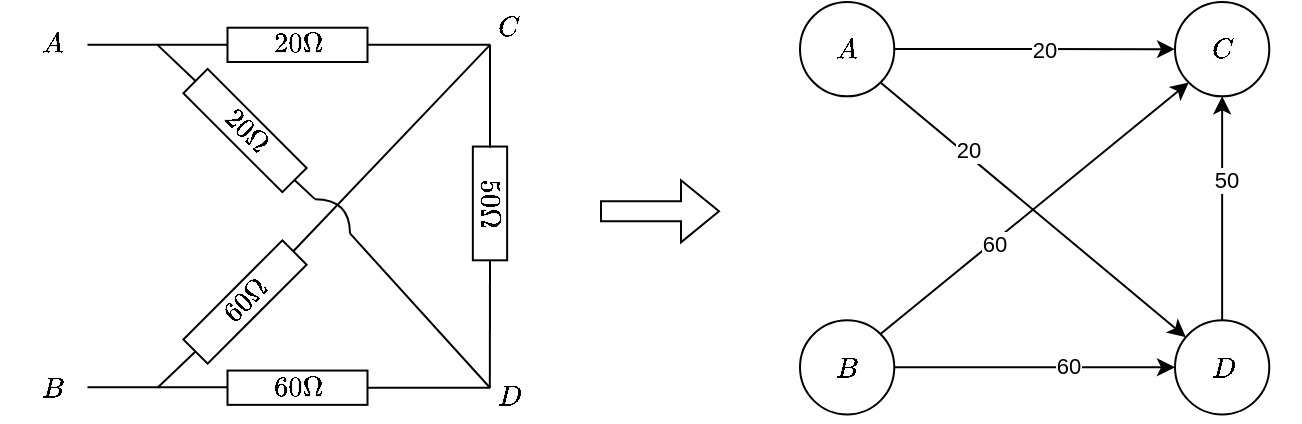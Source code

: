 <mxfile version="24.3.1" type="device">
  <diagram name="第 1 页" id="Tmel-B2Fsujm1qxgdoA-">
    <mxGraphModel dx="1254" dy="756" grid="1" gridSize="10" guides="1" tooltips="1" connect="1" arrows="1" fold="1" page="1" pageScale="1" pageWidth="827" pageHeight="1169" math="1" shadow="0">
      <root>
        <mxCell id="0" />
        <mxCell id="1" parent="0" />
        <mxCell id="YgqETwFMrnKXnXK8K1oj-21" value="" style="shape=flexArrow;endArrow=classic;html=1;rounded=0;" edge="1" parent="1">
          <mxGeometry width="50" height="50" relative="1" as="geometry">
            <mxPoint x="360" y="154.66" as="sourcePoint" />
            <mxPoint x="420" y="154.66" as="targetPoint" />
          </mxGeometry>
        </mxCell>
        <mxCell id="YgqETwFMrnKXnXK8K1oj-40" value="" style="group" vertex="1" connectable="0" parent="1">
          <mxGeometry x="460" y="50" width="250" height="210" as="geometry" />
        </mxCell>
        <mxCell id="YgqETwFMrnKXnXK8K1oj-32" style="edgeStyle=orthogonalEdgeStyle;rounded=0;orthogonalLoop=1;jettySize=auto;html=1;entryX=0;entryY=0.5;entryDx=0;entryDy=0;" edge="1" parent="YgqETwFMrnKXnXK8K1oj-40" source="YgqETwFMrnKXnXK8K1oj-24" target="YgqETwFMrnKXnXK8K1oj-26">
          <mxGeometry relative="1" as="geometry" />
        </mxCell>
        <mxCell id="YgqETwFMrnKXnXK8K1oj-33" value="20" style="edgeLabel;html=1;align=center;verticalAlign=middle;resizable=0;points=[];" vertex="1" connectable="0" parent="YgqETwFMrnKXnXK8K1oj-32">
          <mxGeometry x="0.069" relative="1" as="geometry">
            <mxPoint as="offset" />
          </mxGeometry>
        </mxCell>
        <mxCell id="YgqETwFMrnKXnXK8K1oj-24" value="\(A\)" style="ellipse;whiteSpace=wrap;html=1;aspect=fixed;" vertex="1" parent="YgqETwFMrnKXnXK8K1oj-40">
          <mxGeometry width="47.138" height="47.138" as="geometry" />
        </mxCell>
        <mxCell id="YgqETwFMrnKXnXK8K1oj-25" value="\(B\)" style="ellipse;whiteSpace=wrap;html=1;aspect=fixed;" vertex="1" parent="YgqETwFMrnKXnXK8K1oj-40">
          <mxGeometry y="159.091" width="47.138" height="47.138" as="geometry" />
        </mxCell>
        <mxCell id="YgqETwFMrnKXnXK8K1oj-26" value="\(C\)" style="ellipse;whiteSpace=wrap;html=1;aspect=fixed;" vertex="1" parent="YgqETwFMrnKXnXK8K1oj-40">
          <mxGeometry x="187.5" width="47.138" height="47.138" as="geometry" />
        </mxCell>
        <mxCell id="YgqETwFMrnKXnXK8K1oj-30" style="edgeStyle=orthogonalEdgeStyle;rounded=0;orthogonalLoop=1;jettySize=auto;html=1;exitX=0.5;exitY=0;exitDx=0;exitDy=0;entryX=0.5;entryY=1;entryDx=0;entryDy=0;" edge="1" parent="YgqETwFMrnKXnXK8K1oj-40" source="YgqETwFMrnKXnXK8K1oj-27" target="YgqETwFMrnKXnXK8K1oj-26">
          <mxGeometry relative="1" as="geometry" />
        </mxCell>
        <mxCell id="YgqETwFMrnKXnXK8K1oj-31" value="50" style="edgeLabel;html=1;align=center;verticalAlign=middle;resizable=0;points=[];" vertex="1" connectable="0" parent="YgqETwFMrnKXnXK8K1oj-30">
          <mxGeometry x="0.258" y="-2" relative="1" as="geometry">
            <mxPoint as="offset" />
          </mxGeometry>
        </mxCell>
        <mxCell id="YgqETwFMrnKXnXK8K1oj-27" value="\(D\)" style="ellipse;whiteSpace=wrap;html=1;aspect=fixed;" vertex="1" parent="YgqETwFMrnKXnXK8K1oj-40">
          <mxGeometry x="187.5" y="159.091" width="47.138" height="47.138" as="geometry" />
        </mxCell>
        <mxCell id="YgqETwFMrnKXnXK8K1oj-28" value="" style="endArrow=classic;html=1;rounded=0;exitX=1;exitY=0.5;exitDx=0;exitDy=0;entryX=0;entryY=0.5;entryDx=0;entryDy=0;" edge="1" parent="YgqETwFMrnKXnXK8K1oj-40" source="YgqETwFMrnKXnXK8K1oj-25" target="YgqETwFMrnKXnXK8K1oj-27">
          <mxGeometry width="50" height="50" relative="1" as="geometry">
            <mxPoint x="-78.125" y="165.455" as="sourcePoint" />
            <mxPoint y="101.818" as="targetPoint" />
          </mxGeometry>
        </mxCell>
        <mxCell id="YgqETwFMrnKXnXK8K1oj-29" value="60" style="edgeLabel;html=1;align=center;verticalAlign=middle;resizable=0;points=[];" vertex="1" connectable="0" parent="YgqETwFMrnKXnXK8K1oj-28">
          <mxGeometry x="0.24" y="1" relative="1" as="geometry">
            <mxPoint as="offset" />
          </mxGeometry>
        </mxCell>
        <mxCell id="YgqETwFMrnKXnXK8K1oj-35" value="" style="endArrow=classic;html=1;rounded=0;exitX=1;exitY=1;exitDx=0;exitDy=0;" edge="1" parent="YgqETwFMrnKXnXK8K1oj-40" source="YgqETwFMrnKXnXK8K1oj-24" target="YgqETwFMrnKXnXK8K1oj-27">
          <mxGeometry width="50" height="50" relative="1" as="geometry">
            <mxPoint x="62.5" y="76.364" as="sourcePoint" />
            <mxPoint x="140.625" y="12.727" as="targetPoint" />
          </mxGeometry>
        </mxCell>
        <mxCell id="YgqETwFMrnKXnXK8K1oj-39" value="20" style="edgeLabel;html=1;align=center;verticalAlign=middle;resizable=0;points=[];" vertex="1" connectable="0" parent="YgqETwFMrnKXnXK8K1oj-35">
          <mxGeometry x="-0.44" y="2" relative="1" as="geometry">
            <mxPoint as="offset" />
          </mxGeometry>
        </mxCell>
        <mxCell id="YgqETwFMrnKXnXK8K1oj-37" value="" style="endArrow=classic;html=1;rounded=0;entryX=0;entryY=1;entryDx=0;entryDy=0;exitX=1;exitY=0;exitDx=0;exitDy=0;" edge="1" parent="YgqETwFMrnKXnXK8K1oj-40" source="YgqETwFMrnKXnXK8K1oj-25" target="YgqETwFMrnKXnXK8K1oj-26">
          <mxGeometry width="50" height="50" relative="1" as="geometry">
            <mxPoint x="125" y="98.636" as="sourcePoint" />
            <mxPoint x="203.125" y="35" as="targetPoint" />
          </mxGeometry>
        </mxCell>
        <mxCell id="YgqETwFMrnKXnXK8K1oj-38" value="60" style="edgeLabel;html=1;align=center;verticalAlign=middle;resizable=0;points=[];" vertex="1" connectable="0" parent="YgqETwFMrnKXnXK8K1oj-37">
          <mxGeometry x="-0.273" y="-1" relative="1" as="geometry">
            <mxPoint as="offset" />
          </mxGeometry>
        </mxCell>
        <mxCell id="YgqETwFMrnKXnXK8K1oj-41" value="" style="group" vertex="1" connectable="0" parent="1">
          <mxGeometry x="60" y="50" width="280" height="210" as="geometry" />
        </mxCell>
        <mxCell id="YgqETwFMrnKXnXK8K1oj-1" style="edgeStyle=orthogonalEdgeStyle;rounded=0;orthogonalLoop=1;jettySize=auto;html=1;exitX=0;exitY=0.5;exitDx=0;exitDy=0;strokeColor=default;endArrow=none;endFill=0;" edge="1" parent="YgqETwFMrnKXnXK8K1oj-41" source="YgqETwFMrnKXnXK8K1oj-2">
          <mxGeometry relative="1" as="geometry">
            <mxPoint x="43.75" y="21.429" as="targetPoint" />
          </mxGeometry>
        </mxCell>
        <mxCell id="YgqETwFMrnKXnXK8K1oj-2" value="\(20\Omega\)" style="rounded=0;whiteSpace=wrap;html=1;" vertex="1" parent="YgqETwFMrnKXnXK8K1oj-41">
          <mxGeometry x="113.75" y="12.857" width="70" height="17.143" as="geometry" />
        </mxCell>
        <mxCell id="YgqETwFMrnKXnXK8K1oj-3" value="\(60\Omega\)" style="rounded=0;whiteSpace=wrap;html=1;" vertex="1" parent="YgqETwFMrnKXnXK8K1oj-41">
          <mxGeometry x="113.75" y="184.286" width="70" height="17.143" as="geometry" />
        </mxCell>
        <mxCell id="YgqETwFMrnKXnXK8K1oj-4" value="\(50\Omega\)" style="rounded=0;whiteSpace=wrap;html=1;rotation=90;" vertex="1" parent="YgqETwFMrnKXnXK8K1oj-41">
          <mxGeometry x="216.563" y="92.143" width="56.875" height="17.143" as="geometry" />
        </mxCell>
        <mxCell id="YgqETwFMrnKXnXK8K1oj-5" value="\(60\Omega\)" style="rounded=0;whiteSpace=wrap;html=1;rotation=-45;" vertex="1" parent="YgqETwFMrnKXnXK8K1oj-41">
          <mxGeometry x="87.5" y="141.429" width="70" height="17.143" as="geometry" />
        </mxCell>
        <mxCell id="YgqETwFMrnKXnXK8K1oj-6" value="\(20\Omega\)" style="rounded=0;whiteSpace=wrap;html=1;rotation=45;" vertex="1" parent="YgqETwFMrnKXnXK8K1oj-41">
          <mxGeometry x="87.5" y="55.714" width="70" height="17.143" as="geometry" />
        </mxCell>
        <mxCell id="YgqETwFMrnKXnXK8K1oj-7" value="" style="endArrow=none;html=1;rounded=0;entryX=0;entryY=0.5;entryDx=0;entryDy=0;" edge="1" parent="YgqETwFMrnKXnXK8K1oj-41" target="YgqETwFMrnKXnXK8K1oj-6">
          <mxGeometry width="50" height="50" relative="1" as="geometry">
            <mxPoint x="78.75" y="21.429" as="sourcePoint" />
            <mxPoint x="192.5" y="81.429" as="targetPoint" />
          </mxGeometry>
        </mxCell>
        <mxCell id="YgqETwFMrnKXnXK8K1oj-8" value="" style="endArrow=none;html=1;rounded=0;entryX=0;entryY=0.5;entryDx=0;entryDy=0;" edge="1" parent="YgqETwFMrnKXnXK8K1oj-41" target="YgqETwFMrnKXnXK8K1oj-5">
          <mxGeometry width="50" height="50" relative="1" as="geometry">
            <mxPoint x="78.75" y="192.857" as="sourcePoint" />
            <mxPoint x="98.0" y="201.429" as="targetPoint" />
          </mxGeometry>
        </mxCell>
        <mxCell id="YgqETwFMrnKXnXK8K1oj-9" style="edgeStyle=orthogonalEdgeStyle;rounded=0;orthogonalLoop=1;jettySize=auto;html=1;exitX=0;exitY=0.5;exitDx=0;exitDy=0;strokeColor=default;endArrow=none;endFill=0;" edge="1" parent="YgqETwFMrnKXnXK8K1oj-41">
          <mxGeometry relative="1" as="geometry">
            <mxPoint x="43.75" y="192.686" as="targetPoint" />
            <mxPoint x="113.75" y="192.686" as="sourcePoint" />
          </mxGeometry>
        </mxCell>
        <mxCell id="YgqETwFMrnKXnXK8K1oj-10" value="" style="endArrow=none;html=1;rounded=0;exitX=1;exitY=0.5;exitDx=0;exitDy=0;" edge="1" parent="YgqETwFMrnKXnXK8K1oj-41" source="YgqETwFMrnKXnXK8K1oj-6">
          <mxGeometry width="50" height="50" relative="1" as="geometry">
            <mxPoint x="148.75" y="90.0" as="sourcePoint" />
            <mxPoint x="157.5" y="98.571" as="targetPoint" />
          </mxGeometry>
        </mxCell>
        <mxCell id="YgqETwFMrnKXnXK8K1oj-11" value="" style="endArrow=none;html=1;rounded=0;" edge="1" parent="YgqETwFMrnKXnXK8K1oj-41" source="YgqETwFMrnKXnXK8K1oj-5">
          <mxGeometry width="50" height="50" relative="1" as="geometry">
            <mxPoint x="148.75" y="124.286" as="sourcePoint" />
            <mxPoint x="245.0" y="21.429" as="targetPoint" />
          </mxGeometry>
        </mxCell>
        <mxCell id="YgqETwFMrnKXnXK8K1oj-12" value="" style="endArrow=none;html=1;rounded=0;" edge="1" parent="YgqETwFMrnKXnXK8K1oj-41">
          <mxGeometry width="50" height="50" relative="1" as="geometry">
            <mxPoint x="183.75" y="21.429" as="sourcePoint" />
            <mxPoint x="245.0" y="21.429" as="targetPoint" />
          </mxGeometry>
        </mxCell>
        <mxCell id="YgqETwFMrnKXnXK8K1oj-13" value="" style="endArrow=none;html=1;rounded=0;" edge="1" parent="YgqETwFMrnKXnXK8K1oj-41">
          <mxGeometry width="50" height="50" relative="1" as="geometry">
            <mxPoint x="245.0" y="21.257" as="sourcePoint" />
            <mxPoint x="245.0" y="72.857" as="targetPoint" />
          </mxGeometry>
        </mxCell>
        <mxCell id="YgqETwFMrnKXnXK8K1oj-14" value="" style="endArrow=none;html=1;rounded=0;entryX=0.5;entryY=0;entryDx=0;entryDy=0;exitX=1;exitY=0.5;exitDx=0;exitDy=0;" edge="1" parent="YgqETwFMrnKXnXK8K1oj-41" source="YgqETwFMrnKXnXK8K1oj-4">
          <mxGeometry width="50" height="50" relative="1" as="geometry">
            <mxPoint x="244.913" y="132.857" as="sourcePoint" />
            <mxPoint x="244.913" y="193.029" as="targetPoint" />
          </mxGeometry>
        </mxCell>
        <mxCell id="YgqETwFMrnKXnXK8K1oj-15" value="" style="endArrow=none;html=1;rounded=0;exitX=1;exitY=0.5;exitDx=0;exitDy=0;" edge="1" parent="YgqETwFMrnKXnXK8K1oj-41" source="YgqETwFMrnKXnXK8K1oj-3">
          <mxGeometry width="50" height="50" relative="1" as="geometry">
            <mxPoint x="201.25" y="175.714" as="sourcePoint" />
            <mxPoint x="245.0" y="192.857" as="targetPoint" />
          </mxGeometry>
        </mxCell>
        <mxCell id="YgqETwFMrnKXnXK8K1oj-16" value="" style="endArrow=none;html=1;rounded=0;" edge="1" parent="YgqETwFMrnKXnXK8K1oj-41">
          <mxGeometry width="50" height="50" relative="1" as="geometry">
            <mxPoint x="175.0" y="115.714" as="sourcePoint" />
            <mxPoint x="245.0" y="192.857" as="targetPoint" />
          </mxGeometry>
        </mxCell>
        <mxCell id="YgqETwFMrnKXnXK8K1oj-17" value="" style="curved=1;endArrow=none;html=1;rounded=0;endFill=0;" edge="1" parent="YgqETwFMrnKXnXK8K1oj-41">
          <mxGeometry width="50" height="50" relative="1" as="geometry">
            <mxPoint x="175.0" y="115.714" as="sourcePoint" />
            <mxPoint x="157.5" y="98.571" as="targetPoint" />
            <Array as="points">
              <mxPoint x="175.0" y="98.571" />
            </Array>
          </mxGeometry>
        </mxCell>
        <mxCell id="YgqETwFMrnKXnXK8K1oj-18" value="\(A\)" style="text;html=1;align=center;verticalAlign=middle;whiteSpace=wrap;rounded=0;" vertex="1" parent="YgqETwFMrnKXnXK8K1oj-41">
          <mxGeometry y="8.571" width="52.5" height="25.714" as="geometry" />
        </mxCell>
        <mxCell id="YgqETwFMrnKXnXK8K1oj-19" value="\(B\)" style="text;html=1;align=center;verticalAlign=middle;whiteSpace=wrap;rounded=0;" vertex="1" parent="YgqETwFMrnKXnXK8K1oj-41">
          <mxGeometry y="180.0" width="52.5" height="25.714" as="geometry" />
        </mxCell>
        <mxCell id="YgqETwFMrnKXnXK8K1oj-22" value="\(C\)" style="text;html=1;align=center;verticalAlign=middle;whiteSpace=wrap;rounded=0;" vertex="1" parent="YgqETwFMrnKXnXK8K1oj-41">
          <mxGeometry x="227.5" width="52.5" height="25.714" as="geometry" />
        </mxCell>
        <mxCell id="YgqETwFMrnKXnXK8K1oj-23" value="\(D\)" style="text;html=1;align=center;verticalAlign=middle;whiteSpace=wrap;rounded=0;" vertex="1" parent="YgqETwFMrnKXnXK8K1oj-41">
          <mxGeometry x="227.5" y="184.286" width="52.5" height="25.714" as="geometry" />
        </mxCell>
      </root>
    </mxGraphModel>
  </diagram>
</mxfile>
